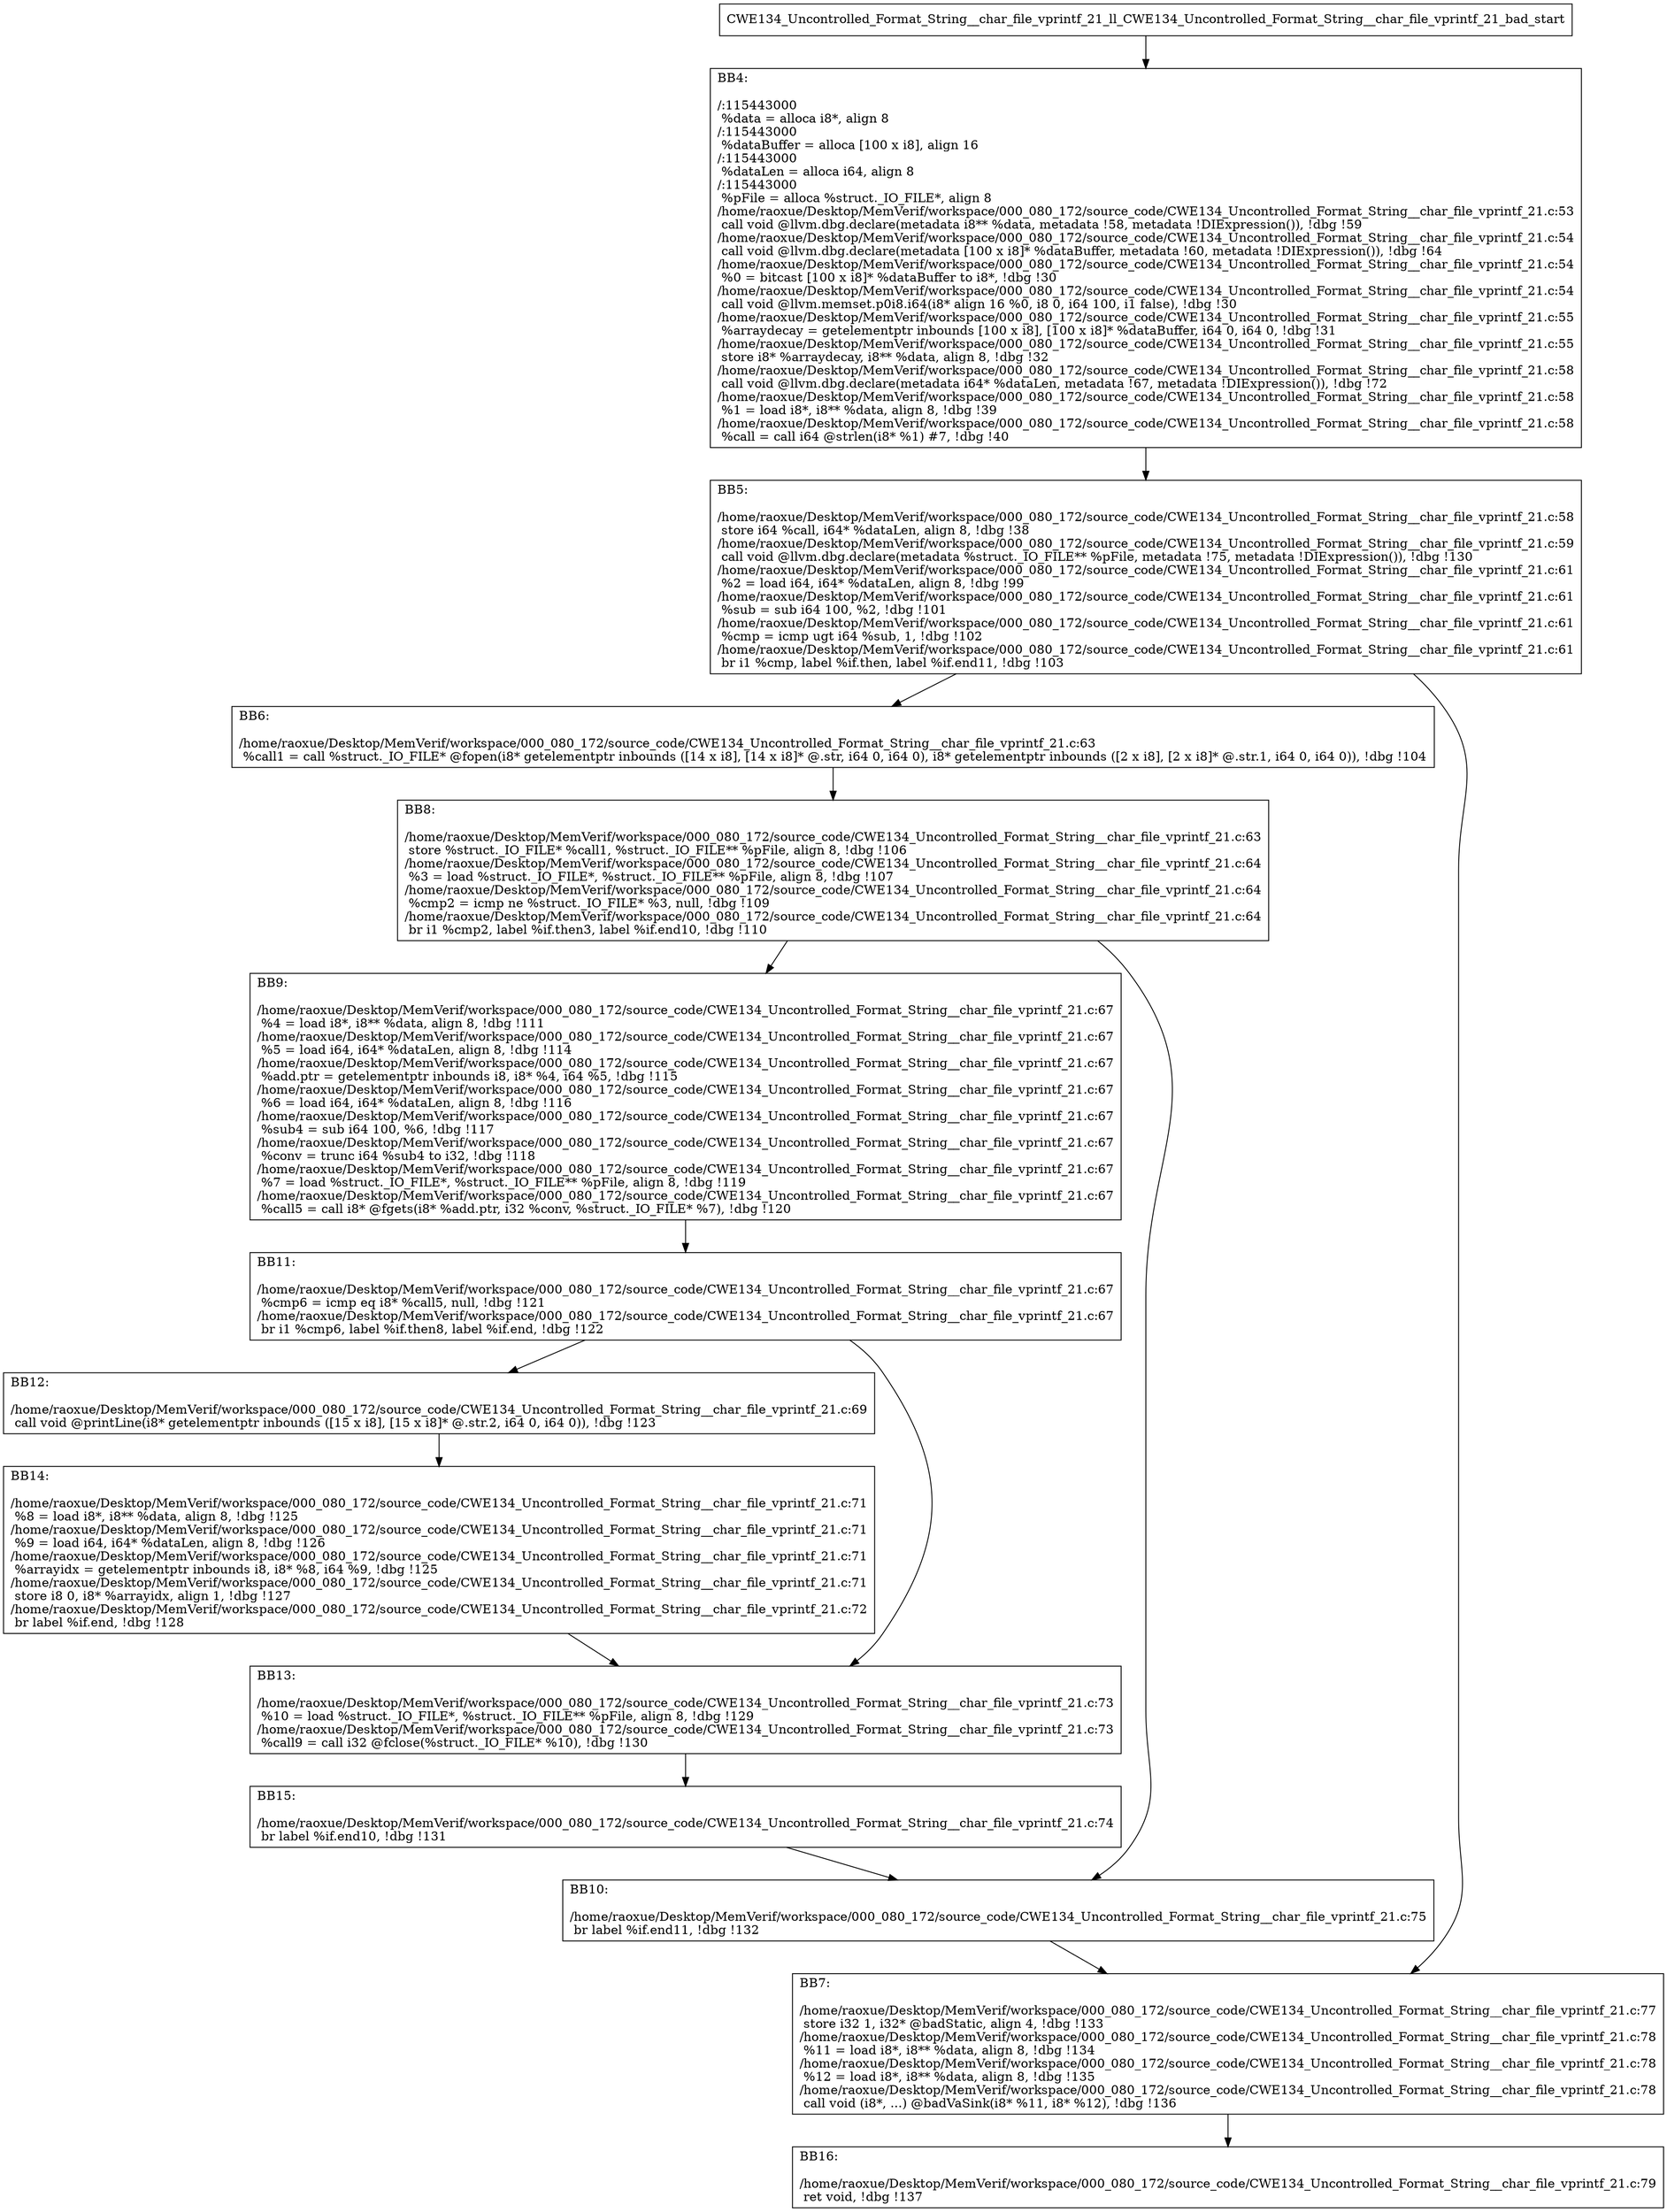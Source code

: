 digraph "CFG for'CWE134_Uncontrolled_Format_String__char_file_vprintf_21_ll_CWE134_Uncontrolled_Format_String__char_file_vprintf_21_bad' function" {
	BBCWE134_Uncontrolled_Format_String__char_file_vprintf_21_ll_CWE134_Uncontrolled_Format_String__char_file_vprintf_21_bad_start[shape=record,label="{CWE134_Uncontrolled_Format_String__char_file_vprintf_21_ll_CWE134_Uncontrolled_Format_String__char_file_vprintf_21_bad_start}"];
	BBCWE134_Uncontrolled_Format_String__char_file_vprintf_21_ll_CWE134_Uncontrolled_Format_String__char_file_vprintf_21_bad_start-> CWE134_Uncontrolled_Format_String__char_file_vprintf_21_ll_CWE134_Uncontrolled_Format_String__char_file_vprintf_21_badBB4;
	CWE134_Uncontrolled_Format_String__char_file_vprintf_21_ll_CWE134_Uncontrolled_Format_String__char_file_vprintf_21_badBB4 [shape=record, label="{BB4:\l\l/:115443000\l
  %data = alloca i8*, align 8\l
/:115443000\l
  %dataBuffer = alloca [100 x i8], align 16\l
/:115443000\l
  %dataLen = alloca i64, align 8\l
/:115443000\l
  %pFile = alloca %struct._IO_FILE*, align 8\l
/home/raoxue/Desktop/MemVerif/workspace/000_080_172/source_code/CWE134_Uncontrolled_Format_String__char_file_vprintf_21.c:53\l
  call void @llvm.dbg.declare(metadata i8** %data, metadata !58, metadata !DIExpression()), !dbg !59\l
/home/raoxue/Desktop/MemVerif/workspace/000_080_172/source_code/CWE134_Uncontrolled_Format_String__char_file_vprintf_21.c:54\l
  call void @llvm.dbg.declare(metadata [100 x i8]* %dataBuffer, metadata !60, metadata !DIExpression()), !dbg !64\l
/home/raoxue/Desktop/MemVerif/workspace/000_080_172/source_code/CWE134_Uncontrolled_Format_String__char_file_vprintf_21.c:54\l
  %0 = bitcast [100 x i8]* %dataBuffer to i8*, !dbg !30\l
/home/raoxue/Desktop/MemVerif/workspace/000_080_172/source_code/CWE134_Uncontrolled_Format_String__char_file_vprintf_21.c:54\l
  call void @llvm.memset.p0i8.i64(i8* align 16 %0, i8 0, i64 100, i1 false), !dbg !30\l
/home/raoxue/Desktop/MemVerif/workspace/000_080_172/source_code/CWE134_Uncontrolled_Format_String__char_file_vprintf_21.c:55\l
  %arraydecay = getelementptr inbounds [100 x i8], [100 x i8]* %dataBuffer, i64 0, i64 0, !dbg !31\l
/home/raoxue/Desktop/MemVerif/workspace/000_080_172/source_code/CWE134_Uncontrolled_Format_String__char_file_vprintf_21.c:55\l
  store i8* %arraydecay, i8** %data, align 8, !dbg !32\l
/home/raoxue/Desktop/MemVerif/workspace/000_080_172/source_code/CWE134_Uncontrolled_Format_String__char_file_vprintf_21.c:58\l
  call void @llvm.dbg.declare(metadata i64* %dataLen, metadata !67, metadata !DIExpression()), !dbg !72\l
/home/raoxue/Desktop/MemVerif/workspace/000_080_172/source_code/CWE134_Uncontrolled_Format_String__char_file_vprintf_21.c:58\l
  %1 = load i8*, i8** %data, align 8, !dbg !39\l
/home/raoxue/Desktop/MemVerif/workspace/000_080_172/source_code/CWE134_Uncontrolled_Format_String__char_file_vprintf_21.c:58\l
  %call = call i64 @strlen(i8* %1) #7, !dbg !40\l
}"];
	CWE134_Uncontrolled_Format_String__char_file_vprintf_21_ll_CWE134_Uncontrolled_Format_String__char_file_vprintf_21_badBB4-> CWE134_Uncontrolled_Format_String__char_file_vprintf_21_ll_CWE134_Uncontrolled_Format_String__char_file_vprintf_21_badBB5;
	CWE134_Uncontrolled_Format_String__char_file_vprintf_21_ll_CWE134_Uncontrolled_Format_String__char_file_vprintf_21_badBB5 [shape=record, label="{BB5:\l\l/home/raoxue/Desktop/MemVerif/workspace/000_080_172/source_code/CWE134_Uncontrolled_Format_String__char_file_vprintf_21.c:58\l
  store i64 %call, i64* %dataLen, align 8, !dbg !38\l
/home/raoxue/Desktop/MemVerif/workspace/000_080_172/source_code/CWE134_Uncontrolled_Format_String__char_file_vprintf_21.c:59\l
  call void @llvm.dbg.declare(metadata %struct._IO_FILE** %pFile, metadata !75, metadata !DIExpression()), !dbg !130\l
/home/raoxue/Desktop/MemVerif/workspace/000_080_172/source_code/CWE134_Uncontrolled_Format_String__char_file_vprintf_21.c:61\l
  %2 = load i64, i64* %dataLen, align 8, !dbg !99\l
/home/raoxue/Desktop/MemVerif/workspace/000_080_172/source_code/CWE134_Uncontrolled_Format_String__char_file_vprintf_21.c:61\l
  %sub = sub i64 100, %2, !dbg !101\l
/home/raoxue/Desktop/MemVerif/workspace/000_080_172/source_code/CWE134_Uncontrolled_Format_String__char_file_vprintf_21.c:61\l
  %cmp = icmp ugt i64 %sub, 1, !dbg !102\l
/home/raoxue/Desktop/MemVerif/workspace/000_080_172/source_code/CWE134_Uncontrolled_Format_String__char_file_vprintf_21.c:61\l
  br i1 %cmp, label %if.then, label %if.end11, !dbg !103\l
}"];
	CWE134_Uncontrolled_Format_String__char_file_vprintf_21_ll_CWE134_Uncontrolled_Format_String__char_file_vprintf_21_badBB5-> CWE134_Uncontrolled_Format_String__char_file_vprintf_21_ll_CWE134_Uncontrolled_Format_String__char_file_vprintf_21_badBB6;
	CWE134_Uncontrolled_Format_String__char_file_vprintf_21_ll_CWE134_Uncontrolled_Format_String__char_file_vprintf_21_badBB5-> CWE134_Uncontrolled_Format_String__char_file_vprintf_21_ll_CWE134_Uncontrolled_Format_String__char_file_vprintf_21_badBB7;
	CWE134_Uncontrolled_Format_String__char_file_vprintf_21_ll_CWE134_Uncontrolled_Format_String__char_file_vprintf_21_badBB6 [shape=record, label="{BB6:\l\l/home/raoxue/Desktop/MemVerif/workspace/000_080_172/source_code/CWE134_Uncontrolled_Format_String__char_file_vprintf_21.c:63\l
  %call1 = call %struct._IO_FILE* @fopen(i8* getelementptr inbounds ([14 x i8], [14 x i8]* @.str, i64 0, i64 0), i8* getelementptr inbounds ([2 x i8], [2 x i8]* @.str.1, i64 0, i64 0)), !dbg !104\l
}"];
	CWE134_Uncontrolled_Format_String__char_file_vprintf_21_ll_CWE134_Uncontrolled_Format_String__char_file_vprintf_21_badBB6-> CWE134_Uncontrolled_Format_String__char_file_vprintf_21_ll_CWE134_Uncontrolled_Format_String__char_file_vprintf_21_badBB8;
	CWE134_Uncontrolled_Format_String__char_file_vprintf_21_ll_CWE134_Uncontrolled_Format_String__char_file_vprintf_21_badBB8 [shape=record, label="{BB8:\l\l/home/raoxue/Desktop/MemVerif/workspace/000_080_172/source_code/CWE134_Uncontrolled_Format_String__char_file_vprintf_21.c:63\l
  store %struct._IO_FILE* %call1, %struct._IO_FILE** %pFile, align 8, !dbg !106\l
/home/raoxue/Desktop/MemVerif/workspace/000_080_172/source_code/CWE134_Uncontrolled_Format_String__char_file_vprintf_21.c:64\l
  %3 = load %struct._IO_FILE*, %struct._IO_FILE** %pFile, align 8, !dbg !107\l
/home/raoxue/Desktop/MemVerif/workspace/000_080_172/source_code/CWE134_Uncontrolled_Format_String__char_file_vprintf_21.c:64\l
  %cmp2 = icmp ne %struct._IO_FILE* %3, null, !dbg !109\l
/home/raoxue/Desktop/MemVerif/workspace/000_080_172/source_code/CWE134_Uncontrolled_Format_String__char_file_vprintf_21.c:64\l
  br i1 %cmp2, label %if.then3, label %if.end10, !dbg !110\l
}"];
	CWE134_Uncontrolled_Format_String__char_file_vprintf_21_ll_CWE134_Uncontrolled_Format_String__char_file_vprintf_21_badBB8-> CWE134_Uncontrolled_Format_String__char_file_vprintf_21_ll_CWE134_Uncontrolled_Format_String__char_file_vprintf_21_badBB9;
	CWE134_Uncontrolled_Format_String__char_file_vprintf_21_ll_CWE134_Uncontrolled_Format_String__char_file_vprintf_21_badBB8-> CWE134_Uncontrolled_Format_String__char_file_vprintf_21_ll_CWE134_Uncontrolled_Format_String__char_file_vprintf_21_badBB10;
	CWE134_Uncontrolled_Format_String__char_file_vprintf_21_ll_CWE134_Uncontrolled_Format_String__char_file_vprintf_21_badBB9 [shape=record, label="{BB9:\l\l/home/raoxue/Desktop/MemVerif/workspace/000_080_172/source_code/CWE134_Uncontrolled_Format_String__char_file_vprintf_21.c:67\l
  %4 = load i8*, i8** %data, align 8, !dbg !111\l
/home/raoxue/Desktop/MemVerif/workspace/000_080_172/source_code/CWE134_Uncontrolled_Format_String__char_file_vprintf_21.c:67\l
  %5 = load i64, i64* %dataLen, align 8, !dbg !114\l
/home/raoxue/Desktop/MemVerif/workspace/000_080_172/source_code/CWE134_Uncontrolled_Format_String__char_file_vprintf_21.c:67\l
  %add.ptr = getelementptr inbounds i8, i8* %4, i64 %5, !dbg !115\l
/home/raoxue/Desktop/MemVerif/workspace/000_080_172/source_code/CWE134_Uncontrolled_Format_String__char_file_vprintf_21.c:67\l
  %6 = load i64, i64* %dataLen, align 8, !dbg !116\l
/home/raoxue/Desktop/MemVerif/workspace/000_080_172/source_code/CWE134_Uncontrolled_Format_String__char_file_vprintf_21.c:67\l
  %sub4 = sub i64 100, %6, !dbg !117\l
/home/raoxue/Desktop/MemVerif/workspace/000_080_172/source_code/CWE134_Uncontrolled_Format_String__char_file_vprintf_21.c:67\l
  %conv = trunc i64 %sub4 to i32, !dbg !118\l
/home/raoxue/Desktop/MemVerif/workspace/000_080_172/source_code/CWE134_Uncontrolled_Format_String__char_file_vprintf_21.c:67\l
  %7 = load %struct._IO_FILE*, %struct._IO_FILE** %pFile, align 8, !dbg !119\l
/home/raoxue/Desktop/MemVerif/workspace/000_080_172/source_code/CWE134_Uncontrolled_Format_String__char_file_vprintf_21.c:67\l
  %call5 = call i8* @fgets(i8* %add.ptr, i32 %conv, %struct._IO_FILE* %7), !dbg !120\l
}"];
	CWE134_Uncontrolled_Format_String__char_file_vprintf_21_ll_CWE134_Uncontrolled_Format_String__char_file_vprintf_21_badBB9-> CWE134_Uncontrolled_Format_String__char_file_vprintf_21_ll_CWE134_Uncontrolled_Format_String__char_file_vprintf_21_badBB11;
	CWE134_Uncontrolled_Format_String__char_file_vprintf_21_ll_CWE134_Uncontrolled_Format_String__char_file_vprintf_21_badBB11 [shape=record, label="{BB11:\l\l/home/raoxue/Desktop/MemVerif/workspace/000_080_172/source_code/CWE134_Uncontrolled_Format_String__char_file_vprintf_21.c:67\l
  %cmp6 = icmp eq i8* %call5, null, !dbg !121\l
/home/raoxue/Desktop/MemVerif/workspace/000_080_172/source_code/CWE134_Uncontrolled_Format_String__char_file_vprintf_21.c:67\l
  br i1 %cmp6, label %if.then8, label %if.end, !dbg !122\l
}"];
	CWE134_Uncontrolled_Format_String__char_file_vprintf_21_ll_CWE134_Uncontrolled_Format_String__char_file_vprintf_21_badBB11-> CWE134_Uncontrolled_Format_String__char_file_vprintf_21_ll_CWE134_Uncontrolled_Format_String__char_file_vprintf_21_badBB12;
	CWE134_Uncontrolled_Format_String__char_file_vprintf_21_ll_CWE134_Uncontrolled_Format_String__char_file_vprintf_21_badBB11-> CWE134_Uncontrolled_Format_String__char_file_vprintf_21_ll_CWE134_Uncontrolled_Format_String__char_file_vprintf_21_badBB13;
	CWE134_Uncontrolled_Format_String__char_file_vprintf_21_ll_CWE134_Uncontrolled_Format_String__char_file_vprintf_21_badBB12 [shape=record, label="{BB12:\l\l/home/raoxue/Desktop/MemVerif/workspace/000_080_172/source_code/CWE134_Uncontrolled_Format_String__char_file_vprintf_21.c:69\l
  call void @printLine(i8* getelementptr inbounds ([15 x i8], [15 x i8]* @.str.2, i64 0, i64 0)), !dbg !123\l
}"];
	CWE134_Uncontrolled_Format_String__char_file_vprintf_21_ll_CWE134_Uncontrolled_Format_String__char_file_vprintf_21_badBB12-> CWE134_Uncontrolled_Format_String__char_file_vprintf_21_ll_CWE134_Uncontrolled_Format_String__char_file_vprintf_21_badBB14;
	CWE134_Uncontrolled_Format_String__char_file_vprintf_21_ll_CWE134_Uncontrolled_Format_String__char_file_vprintf_21_badBB14 [shape=record, label="{BB14:\l\l/home/raoxue/Desktop/MemVerif/workspace/000_080_172/source_code/CWE134_Uncontrolled_Format_String__char_file_vprintf_21.c:71\l
  %8 = load i8*, i8** %data, align 8, !dbg !125\l
/home/raoxue/Desktop/MemVerif/workspace/000_080_172/source_code/CWE134_Uncontrolled_Format_String__char_file_vprintf_21.c:71\l
  %9 = load i64, i64* %dataLen, align 8, !dbg !126\l
/home/raoxue/Desktop/MemVerif/workspace/000_080_172/source_code/CWE134_Uncontrolled_Format_String__char_file_vprintf_21.c:71\l
  %arrayidx = getelementptr inbounds i8, i8* %8, i64 %9, !dbg !125\l
/home/raoxue/Desktop/MemVerif/workspace/000_080_172/source_code/CWE134_Uncontrolled_Format_String__char_file_vprintf_21.c:71\l
  store i8 0, i8* %arrayidx, align 1, !dbg !127\l
/home/raoxue/Desktop/MemVerif/workspace/000_080_172/source_code/CWE134_Uncontrolled_Format_String__char_file_vprintf_21.c:72\l
  br label %if.end, !dbg !128\l
}"];
	CWE134_Uncontrolled_Format_String__char_file_vprintf_21_ll_CWE134_Uncontrolled_Format_String__char_file_vprintf_21_badBB14-> CWE134_Uncontrolled_Format_String__char_file_vprintf_21_ll_CWE134_Uncontrolled_Format_String__char_file_vprintf_21_badBB13;
	CWE134_Uncontrolled_Format_String__char_file_vprintf_21_ll_CWE134_Uncontrolled_Format_String__char_file_vprintf_21_badBB13 [shape=record, label="{BB13:\l\l/home/raoxue/Desktop/MemVerif/workspace/000_080_172/source_code/CWE134_Uncontrolled_Format_String__char_file_vprintf_21.c:73\l
  %10 = load %struct._IO_FILE*, %struct._IO_FILE** %pFile, align 8, !dbg !129\l
/home/raoxue/Desktop/MemVerif/workspace/000_080_172/source_code/CWE134_Uncontrolled_Format_String__char_file_vprintf_21.c:73\l
  %call9 = call i32 @fclose(%struct._IO_FILE* %10), !dbg !130\l
}"];
	CWE134_Uncontrolled_Format_String__char_file_vprintf_21_ll_CWE134_Uncontrolled_Format_String__char_file_vprintf_21_badBB13-> CWE134_Uncontrolled_Format_String__char_file_vprintf_21_ll_CWE134_Uncontrolled_Format_String__char_file_vprintf_21_badBB15;
	CWE134_Uncontrolled_Format_String__char_file_vprintf_21_ll_CWE134_Uncontrolled_Format_String__char_file_vprintf_21_badBB15 [shape=record, label="{BB15:\l\l/home/raoxue/Desktop/MemVerif/workspace/000_080_172/source_code/CWE134_Uncontrolled_Format_String__char_file_vprintf_21.c:74\l
  br label %if.end10, !dbg !131\l
}"];
	CWE134_Uncontrolled_Format_String__char_file_vprintf_21_ll_CWE134_Uncontrolled_Format_String__char_file_vprintf_21_badBB15-> CWE134_Uncontrolled_Format_String__char_file_vprintf_21_ll_CWE134_Uncontrolled_Format_String__char_file_vprintf_21_badBB10;
	CWE134_Uncontrolled_Format_String__char_file_vprintf_21_ll_CWE134_Uncontrolled_Format_String__char_file_vprintf_21_badBB10 [shape=record, label="{BB10:\l\l/home/raoxue/Desktop/MemVerif/workspace/000_080_172/source_code/CWE134_Uncontrolled_Format_String__char_file_vprintf_21.c:75\l
  br label %if.end11, !dbg !132\l
}"];
	CWE134_Uncontrolled_Format_String__char_file_vprintf_21_ll_CWE134_Uncontrolled_Format_String__char_file_vprintf_21_badBB10-> CWE134_Uncontrolled_Format_String__char_file_vprintf_21_ll_CWE134_Uncontrolled_Format_String__char_file_vprintf_21_badBB7;
	CWE134_Uncontrolled_Format_String__char_file_vprintf_21_ll_CWE134_Uncontrolled_Format_String__char_file_vprintf_21_badBB7 [shape=record, label="{BB7:\l\l/home/raoxue/Desktop/MemVerif/workspace/000_080_172/source_code/CWE134_Uncontrolled_Format_String__char_file_vprintf_21.c:77\l
  store i32 1, i32* @badStatic, align 4, !dbg !133\l
/home/raoxue/Desktop/MemVerif/workspace/000_080_172/source_code/CWE134_Uncontrolled_Format_String__char_file_vprintf_21.c:78\l
  %11 = load i8*, i8** %data, align 8, !dbg !134\l
/home/raoxue/Desktop/MemVerif/workspace/000_080_172/source_code/CWE134_Uncontrolled_Format_String__char_file_vprintf_21.c:78\l
  %12 = load i8*, i8** %data, align 8, !dbg !135\l
/home/raoxue/Desktop/MemVerif/workspace/000_080_172/source_code/CWE134_Uncontrolled_Format_String__char_file_vprintf_21.c:78\l
  call void (i8*, ...) @badVaSink(i8* %11, i8* %12), !dbg !136\l
}"];
	CWE134_Uncontrolled_Format_String__char_file_vprintf_21_ll_CWE134_Uncontrolled_Format_String__char_file_vprintf_21_badBB7-> CWE134_Uncontrolled_Format_String__char_file_vprintf_21_ll_CWE134_Uncontrolled_Format_String__char_file_vprintf_21_badBB16;
	CWE134_Uncontrolled_Format_String__char_file_vprintf_21_ll_CWE134_Uncontrolled_Format_String__char_file_vprintf_21_badBB16 [shape=record, label="{BB16:\l\l/home/raoxue/Desktop/MemVerif/workspace/000_080_172/source_code/CWE134_Uncontrolled_Format_String__char_file_vprintf_21.c:79\l
  ret void, !dbg !137\l
}"];
}
